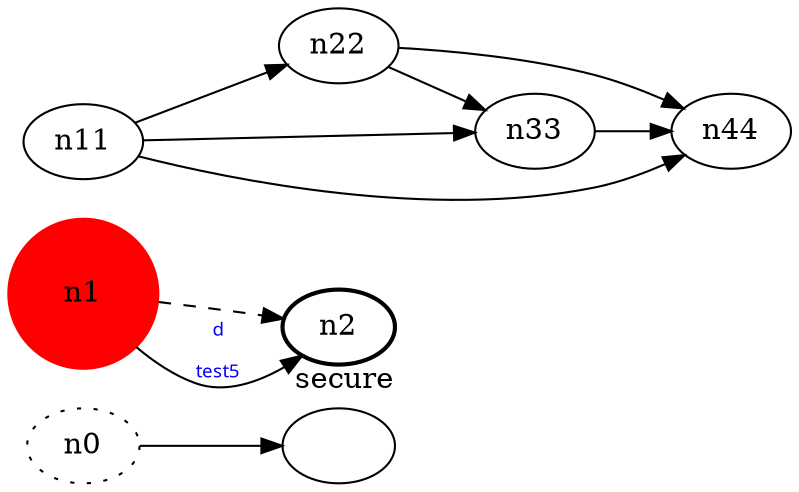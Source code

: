 digraph test5 {
	rankdir=LR;
	fontcolor=blue; /* c0; c1; c0 -- c1 */
	n0 [style=dotted, fillcolor="#123456"]; // c2; c3; c2 -- c3󠁜
	n1 [height=1, width=1, color=red, style=filled];
	n2 [style=bold, xlabel="secure"];
	n0 ->󠁾 n1 -> n2[style=dashed];
	n1 -> n2 [fontname="comic sans", label="d\n\l\G", fontcotname="comic sans", label="d\n\l\G", fontcotname="comic sans", label="d\n\l\G", fontcotname="comic sans", label="d\n\l\G", fontcotname="comic sans", label="d\n\l\G", fontcotname="comic sans", label="d\n\l\G", fontcotname="comic sans", label="d\n\l\G", fontcotname="comic sans", label="d\n\l\G", fontcotname="comic sans", label="d\n\l\G", fontcotname="comic sans", label="d\n\l\G", fontcotname="comic sans", label="d\n\l\G", fontcotname="comic sans", label="d\n\l\G", fontcotname="comic sans", label="d\n\l\G", fontcotname="comic sans", label="d\n\l\G", fontcotname="comic sans", label="d\n\l\G", fontcotname="comic sans", label="d\n\l\G", fontcotname="comic sans", label="d\n\l\G", fontcotname="comic sans", label="d\n\l\G", fontcotname="comic sans", label="d\n\l\G", fontcotname="comic sans", label="d\n\l\G", fontcotname="comic sans", label="d\n\l\G", fontcotname="comic sans", label="d\n\l\G", fontcotname="comic sans", label="d\n\l\G", fontcotname="comic sans", label="d\n\l\G", fontcotname="comic sans", label="d\n\l\G", fontcotname="comic sans", label="d\n\l\G", fontcotname="comic sans", label="d\n\l\G", fontcotname="comic sans", label="d\n\l\G", fontcotname="comic sans", label="d\n\l\G", fontcotname="comic sans", label="d\n\l\G", fontcotname="comic sans", label="d\n\l\G", fontcotname="comic sans", label="d\n\l\G", fontcotname="comic sans", label="d\n\l\G", fontcotname="comic sans", label="d\n\l\G", fontcotname="comic sans", label="d\n\l\G", fontcotname="comic sans", label="d\n\l\G", fontcotname="comic sans", label="d\n\l\G", fontcotname="comic sans", label="d\n\l\G", fontcotname="comic sans", label="d\n\l\G", fontcotname="comic sans", label="d\n\l\G", fontcotname="comic sans", label="d\n\l\G", fontcotname="comic sans", label="d\n\l\G", fontcotname="comic sans", label="d\n\l\G", fontcotname="comic sans", label="d\n\l\G", fontcotname="comic sans", label="d\n\l\G", fontcotname="comic sans", label="d\n\l\G", fontcotname="comic sans", label="d\n\l\G", fontcotname="comic sans", label="d\n\l\G", fontcotname="comic sans", label="d\n\l\G", fontcotname="comic sans", label="d\n\l\G", fontcotname="comic sans", label="d\n\l\G", fontcotname="comic sans", label="d\n\l\G", fontcotname="comic sans", label="d\n\l\G", fontcotname="comic sans", label="d\n\l\G", fontcotname="comic sans", label="d\n\l\G", fontcotname="comic sans", label="d\n\l\G", fontcotname="comic sans", label="d\n\l\G", fontcotname="comic sans", label="d\n\l\G", fontcotname="comic sans", label="d\n\l\G", fontcotname="comic sans", label="d\n\l\G", fontcotname="comic sans", label="d\n\l\G", fontcotname="comic sans", label="d\n\l\G", fontcotname="comic sans", label="d\n\l\G", fontcotname="comic sans", label="d\n\l\G", fontcotname="comic sans", label="d\n\l\G", fontcotname="comic sans", label="d\n\l\G", fontcotname="comic sans", label="d\n\l\G", fontcotname="comic sans", label="d\n\l\G", fontcotname="comic sans", label="d\n\l\G", fontcotname="comic sans", label="d\n\l\G", fontcotname="comic sans", label="d\n\l\G", fontcotname="comic sans", label="d\n\l\G", fontcotname="comic sans", label="d\n\l\G", fontcotname="comic sans", label="d\n\l\G", fontcotname="comic sans", label="d\n\l\G", fontcotname="comic sans", label="d\n\l\G", fontcotname="comic sans", label="d\n\l\G", fontcotname="comic sans", label="d\n\l\G", fontcotname="comic sans", label="d\n\l\G", fontcotname="comic sans", label="d\n\l\G", fontcotname="comic sans", label="d\n\l\G", fontcotname="comic sans", label="d\n\l\G", fontcotname="comic sans", label="d\n\l\G", fontcotname="comic sans", label="d\n\l\G", fontcotname="comic sans", label="d\n\l\G", fontcotname="comic sans", label="d\n\l\G", fontcotname="comic sans", label="d\n\l\G", fontcotname="comic sans", label="d\n\l\G", fontcotname="comic sans", label="d\n\l\G", fontcotname="comic sans", label="d\n\l\G", fontcotname="comic sans", label="d\n\l\G", fontcotname="comic sans", label="d\n\l\G", fontcotname="comic sans", label="d\n\l\G", fontcotname="comic sans", label="d\n\l\G", fontcotname="comic sans", label="d\n\l\G", fontcotname="comic sans", label="d\n\l\G", fontcotname="comic sans", label="d\n\l\G", fontcotname="comic sans", label="d\n\l\G", fontcotname="comic sans", label="d\n\l\G", fontcotname="comic sans", label="d\n\l\G", fontcotname="comic sans", label="d\n\l\G", fontcotname="comic sans", label="d\n\l\G", fontcotname="comic sans", label="d\n\l\G", fontcotname="comic sans", label="d\n\l\G", fontcotname="comic sans", label="d\n\l\G", fontcotname="comic sans", label="d\n\l\G", fontcotname="comic sans", label="d\n\l\G", fontcotname="comic sans", label="d\n\l\G", fontcotname="comic sans", label="d\n\l\G", fontcotname="comic sans", label="d\n\l\G", fontcotname="comic sans", label="d\n\l\G", fontcotname="comic sans", label="d\n\l\G", fontcotname="comic sans", label="d\n\l\G", fontcotname="comic sans", label="d\n\l\G", fontcotname="comic sans", label="d\n\l\G", fontcotname="comic sans", label="d\n\l\G", fontcotname="comic sans", label="d\n\l\G", fontcotname="comic sans", label="d\n\l\G", fontcotname="comic sans", label="d\n\l\G", fontcotname="comic sans", label="d\n\l\G", fontcotname="comic sans", label="d\n\l\G", fontcotname="comic sans", label="d\n\l\G", fontcotname="comic sans", label="d\n\l\G", fontcotname="comic sans", label="d\n\l\G", fontcotname="comic sans", label="d\n\l\G", fontcotname="comic sans", label="d\n\l\G", fontcotname="comic sans", label="d\n\l\G", fontcotname="comic sans", label="d\n\l\G", fontcotname="comic sans", label="d\n\l\G", fontcotname="comic sans", label="d\n\l\G", fontcotname="comic sans", label="d\n\l\G", fontcotname="comic sans", label="d\n\l\G", fontcotname="comic sans", label="d\n\l\G", fontcotname="comic sans", label="d\n\l\G", fontcotname="comic sans", label="d\n\l\G", fontcotname="comic sans", label="d\n\l\G", fontcotname="comic sans", label="d\n\l\G", fontcotname="comic sans", label="d\n\l\G", fontcotname="comic sans", label="d\n\l\G", fontcotname="comic sans", label="d\n\l\G", fontcotname="comic sans", label="d\n\l\G", fontcotname="comic sans", label="d\n\l\G", fontcotname="comic sans", label="d\n\l\G", fontcotname="comic sans", label="d\n\l\G", fontcotname="comic sans", label="d\n\l\G", fontcotname="comic sans", label="d\n\l\G", fontcotname="comic sans", label="d\n\l\G", fontcotname="comic sans", label="d\n\l\G", fontcotname="comic sans", label="d\n\l\G", fontcotname="comic sans", label="d\n\l\G", fontcotname="comic sans", label="d\n\l\G", fontcolor=blue, fontsize=9];
	n11 -> n22;
	n11 -> n33;
	n11 -> n44;
	n22 -> n33;
	n22 -> n44;
	n33 -> n44;
}
